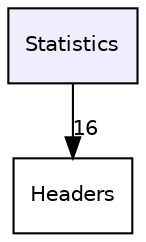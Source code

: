digraph "Statistics" {
  compound=true
  node [ fontsize="10", fontname="Helvetica"];
  edge [ labelfontsize="10", labelfontname="Helvetica"];
  dir_5a1d16ff3b4cfe7cfc3272d03ed0695d [shape=box, label="Statistics", style="filled", fillcolor="#eeeeff", pencolor="black", URL="dir_5a1d16ff3b4cfe7cfc3272d03ed0695d.html"];
  dir_692516b589a32b3bfce781ca9f6d1534 [shape=box label="Headers" URL="dir_692516b589a32b3bfce781ca9f6d1534.html"];
  dir_5a1d16ff3b4cfe7cfc3272d03ed0695d->dir_692516b589a32b3bfce781ca9f6d1534 [headlabel="16", labeldistance=1.5 headhref="dir_000027_000011.html"];
}

